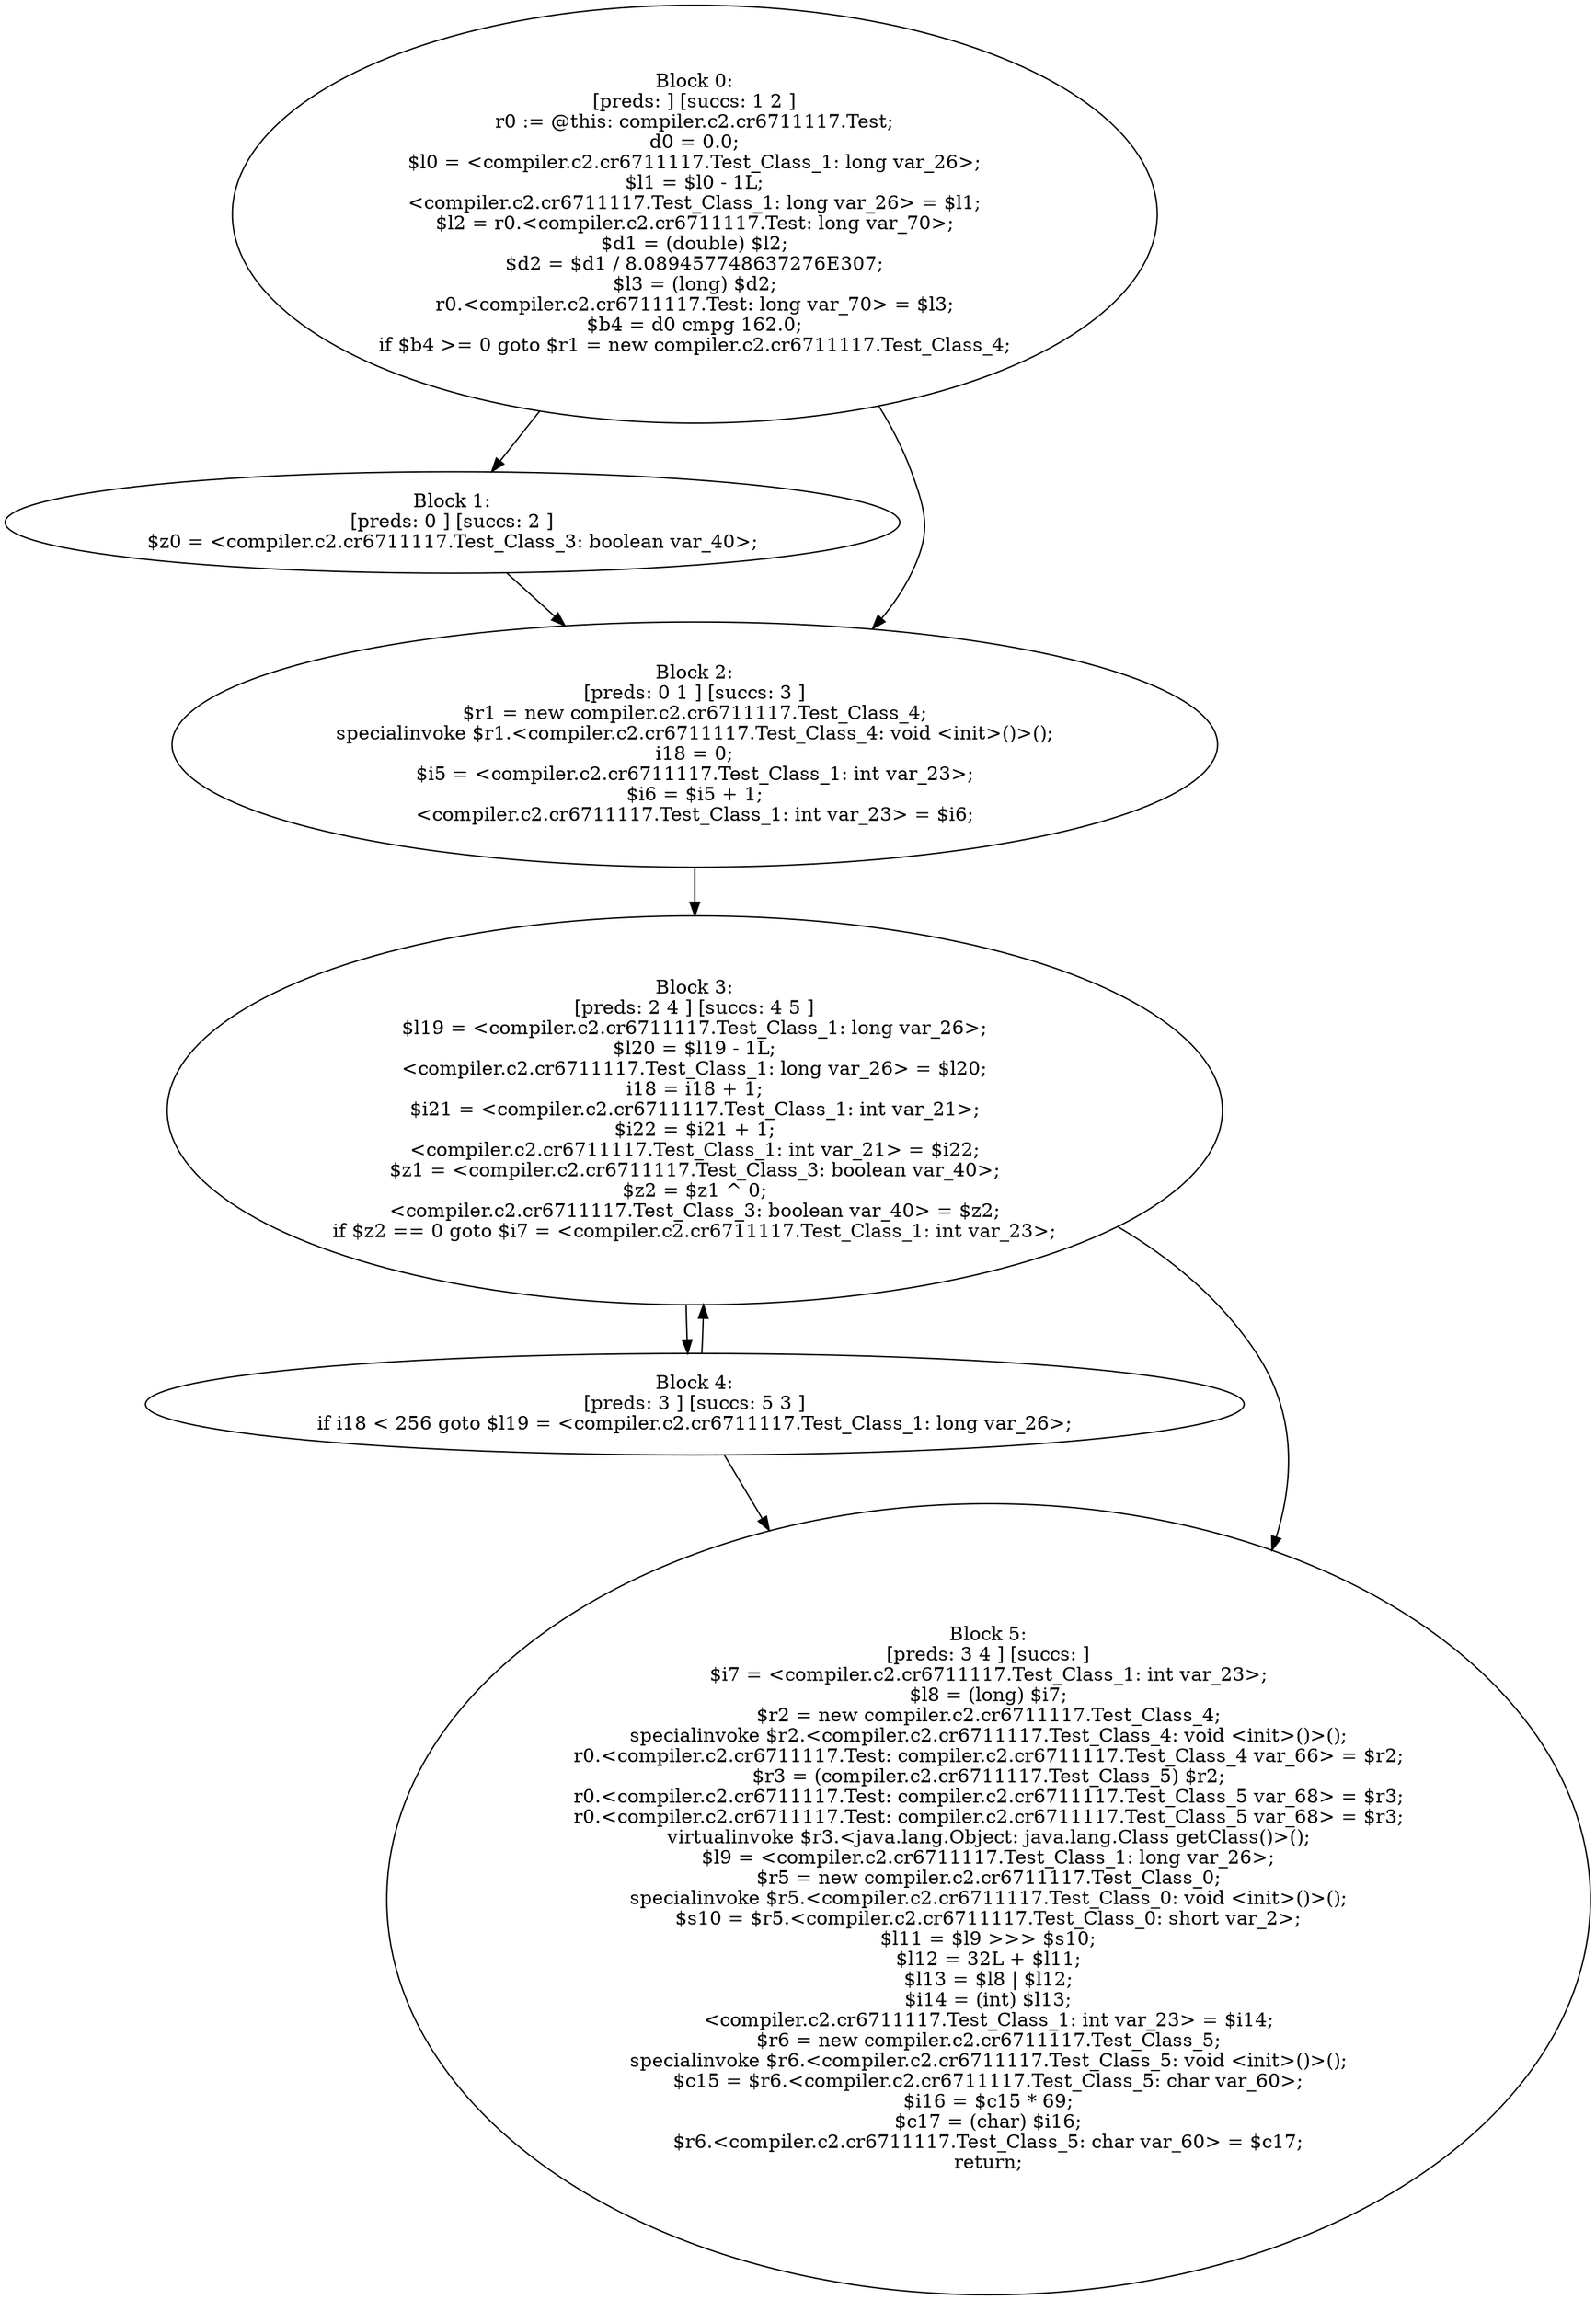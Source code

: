 digraph "unitGraph" {
    "Block 0:
[preds: ] [succs: 1 2 ]
r0 := @this: compiler.c2.cr6711117.Test;
d0 = 0.0;
$l0 = <compiler.c2.cr6711117.Test_Class_1: long var_26>;
$l1 = $l0 - 1L;
<compiler.c2.cr6711117.Test_Class_1: long var_26> = $l1;
$l2 = r0.<compiler.c2.cr6711117.Test: long var_70>;
$d1 = (double) $l2;
$d2 = $d1 / 8.089457748637276E307;
$l3 = (long) $d2;
r0.<compiler.c2.cr6711117.Test: long var_70> = $l3;
$b4 = d0 cmpg 162.0;
if $b4 >= 0 goto $r1 = new compiler.c2.cr6711117.Test_Class_4;
"
    "Block 1:
[preds: 0 ] [succs: 2 ]
$z0 = <compiler.c2.cr6711117.Test_Class_3: boolean var_40>;
"
    "Block 2:
[preds: 0 1 ] [succs: 3 ]
$r1 = new compiler.c2.cr6711117.Test_Class_4;
specialinvoke $r1.<compiler.c2.cr6711117.Test_Class_4: void <init>()>();
i18 = 0;
$i5 = <compiler.c2.cr6711117.Test_Class_1: int var_23>;
$i6 = $i5 + 1;
<compiler.c2.cr6711117.Test_Class_1: int var_23> = $i6;
"
    "Block 3:
[preds: 2 4 ] [succs: 4 5 ]
$l19 = <compiler.c2.cr6711117.Test_Class_1: long var_26>;
$l20 = $l19 - 1L;
<compiler.c2.cr6711117.Test_Class_1: long var_26> = $l20;
i18 = i18 + 1;
$i21 = <compiler.c2.cr6711117.Test_Class_1: int var_21>;
$i22 = $i21 + 1;
<compiler.c2.cr6711117.Test_Class_1: int var_21> = $i22;
$z1 = <compiler.c2.cr6711117.Test_Class_3: boolean var_40>;
$z2 = $z1 ^ 0;
<compiler.c2.cr6711117.Test_Class_3: boolean var_40> = $z2;
if $z2 == 0 goto $i7 = <compiler.c2.cr6711117.Test_Class_1: int var_23>;
"
    "Block 4:
[preds: 3 ] [succs: 5 3 ]
if i18 < 256 goto $l19 = <compiler.c2.cr6711117.Test_Class_1: long var_26>;
"
    "Block 5:
[preds: 3 4 ] [succs: ]
$i7 = <compiler.c2.cr6711117.Test_Class_1: int var_23>;
$l8 = (long) $i7;
$r2 = new compiler.c2.cr6711117.Test_Class_4;
specialinvoke $r2.<compiler.c2.cr6711117.Test_Class_4: void <init>()>();
r0.<compiler.c2.cr6711117.Test: compiler.c2.cr6711117.Test_Class_4 var_66> = $r2;
$r3 = (compiler.c2.cr6711117.Test_Class_5) $r2;
r0.<compiler.c2.cr6711117.Test: compiler.c2.cr6711117.Test_Class_5 var_68> = $r3;
r0.<compiler.c2.cr6711117.Test: compiler.c2.cr6711117.Test_Class_5 var_68> = $r3;
virtualinvoke $r3.<java.lang.Object: java.lang.Class getClass()>();
$l9 = <compiler.c2.cr6711117.Test_Class_1: long var_26>;
$r5 = new compiler.c2.cr6711117.Test_Class_0;
specialinvoke $r5.<compiler.c2.cr6711117.Test_Class_0: void <init>()>();
$s10 = $r5.<compiler.c2.cr6711117.Test_Class_0: short var_2>;
$l11 = $l9 >>> $s10;
$l12 = 32L + $l11;
$l13 = $l8 | $l12;
$i14 = (int) $l13;
<compiler.c2.cr6711117.Test_Class_1: int var_23> = $i14;
$r6 = new compiler.c2.cr6711117.Test_Class_5;
specialinvoke $r6.<compiler.c2.cr6711117.Test_Class_5: void <init>()>();
$c15 = $r6.<compiler.c2.cr6711117.Test_Class_5: char var_60>;
$i16 = $c15 * 69;
$c17 = (char) $i16;
$r6.<compiler.c2.cr6711117.Test_Class_5: char var_60> = $c17;
return;
"
    "Block 0:
[preds: ] [succs: 1 2 ]
r0 := @this: compiler.c2.cr6711117.Test;
d0 = 0.0;
$l0 = <compiler.c2.cr6711117.Test_Class_1: long var_26>;
$l1 = $l0 - 1L;
<compiler.c2.cr6711117.Test_Class_1: long var_26> = $l1;
$l2 = r0.<compiler.c2.cr6711117.Test: long var_70>;
$d1 = (double) $l2;
$d2 = $d1 / 8.089457748637276E307;
$l3 = (long) $d2;
r0.<compiler.c2.cr6711117.Test: long var_70> = $l3;
$b4 = d0 cmpg 162.0;
if $b4 >= 0 goto $r1 = new compiler.c2.cr6711117.Test_Class_4;
"->"Block 1:
[preds: 0 ] [succs: 2 ]
$z0 = <compiler.c2.cr6711117.Test_Class_3: boolean var_40>;
";
    "Block 0:
[preds: ] [succs: 1 2 ]
r0 := @this: compiler.c2.cr6711117.Test;
d0 = 0.0;
$l0 = <compiler.c2.cr6711117.Test_Class_1: long var_26>;
$l1 = $l0 - 1L;
<compiler.c2.cr6711117.Test_Class_1: long var_26> = $l1;
$l2 = r0.<compiler.c2.cr6711117.Test: long var_70>;
$d1 = (double) $l2;
$d2 = $d1 / 8.089457748637276E307;
$l3 = (long) $d2;
r0.<compiler.c2.cr6711117.Test: long var_70> = $l3;
$b4 = d0 cmpg 162.0;
if $b4 >= 0 goto $r1 = new compiler.c2.cr6711117.Test_Class_4;
"->"Block 2:
[preds: 0 1 ] [succs: 3 ]
$r1 = new compiler.c2.cr6711117.Test_Class_4;
specialinvoke $r1.<compiler.c2.cr6711117.Test_Class_4: void <init>()>();
i18 = 0;
$i5 = <compiler.c2.cr6711117.Test_Class_1: int var_23>;
$i6 = $i5 + 1;
<compiler.c2.cr6711117.Test_Class_1: int var_23> = $i6;
";
    "Block 1:
[preds: 0 ] [succs: 2 ]
$z0 = <compiler.c2.cr6711117.Test_Class_3: boolean var_40>;
"->"Block 2:
[preds: 0 1 ] [succs: 3 ]
$r1 = new compiler.c2.cr6711117.Test_Class_4;
specialinvoke $r1.<compiler.c2.cr6711117.Test_Class_4: void <init>()>();
i18 = 0;
$i5 = <compiler.c2.cr6711117.Test_Class_1: int var_23>;
$i6 = $i5 + 1;
<compiler.c2.cr6711117.Test_Class_1: int var_23> = $i6;
";
    "Block 2:
[preds: 0 1 ] [succs: 3 ]
$r1 = new compiler.c2.cr6711117.Test_Class_4;
specialinvoke $r1.<compiler.c2.cr6711117.Test_Class_4: void <init>()>();
i18 = 0;
$i5 = <compiler.c2.cr6711117.Test_Class_1: int var_23>;
$i6 = $i5 + 1;
<compiler.c2.cr6711117.Test_Class_1: int var_23> = $i6;
"->"Block 3:
[preds: 2 4 ] [succs: 4 5 ]
$l19 = <compiler.c2.cr6711117.Test_Class_1: long var_26>;
$l20 = $l19 - 1L;
<compiler.c2.cr6711117.Test_Class_1: long var_26> = $l20;
i18 = i18 + 1;
$i21 = <compiler.c2.cr6711117.Test_Class_1: int var_21>;
$i22 = $i21 + 1;
<compiler.c2.cr6711117.Test_Class_1: int var_21> = $i22;
$z1 = <compiler.c2.cr6711117.Test_Class_3: boolean var_40>;
$z2 = $z1 ^ 0;
<compiler.c2.cr6711117.Test_Class_3: boolean var_40> = $z2;
if $z2 == 0 goto $i7 = <compiler.c2.cr6711117.Test_Class_1: int var_23>;
";
    "Block 3:
[preds: 2 4 ] [succs: 4 5 ]
$l19 = <compiler.c2.cr6711117.Test_Class_1: long var_26>;
$l20 = $l19 - 1L;
<compiler.c2.cr6711117.Test_Class_1: long var_26> = $l20;
i18 = i18 + 1;
$i21 = <compiler.c2.cr6711117.Test_Class_1: int var_21>;
$i22 = $i21 + 1;
<compiler.c2.cr6711117.Test_Class_1: int var_21> = $i22;
$z1 = <compiler.c2.cr6711117.Test_Class_3: boolean var_40>;
$z2 = $z1 ^ 0;
<compiler.c2.cr6711117.Test_Class_3: boolean var_40> = $z2;
if $z2 == 0 goto $i7 = <compiler.c2.cr6711117.Test_Class_1: int var_23>;
"->"Block 4:
[preds: 3 ] [succs: 5 3 ]
if i18 < 256 goto $l19 = <compiler.c2.cr6711117.Test_Class_1: long var_26>;
";
    "Block 3:
[preds: 2 4 ] [succs: 4 5 ]
$l19 = <compiler.c2.cr6711117.Test_Class_1: long var_26>;
$l20 = $l19 - 1L;
<compiler.c2.cr6711117.Test_Class_1: long var_26> = $l20;
i18 = i18 + 1;
$i21 = <compiler.c2.cr6711117.Test_Class_1: int var_21>;
$i22 = $i21 + 1;
<compiler.c2.cr6711117.Test_Class_1: int var_21> = $i22;
$z1 = <compiler.c2.cr6711117.Test_Class_3: boolean var_40>;
$z2 = $z1 ^ 0;
<compiler.c2.cr6711117.Test_Class_3: boolean var_40> = $z2;
if $z2 == 0 goto $i7 = <compiler.c2.cr6711117.Test_Class_1: int var_23>;
"->"Block 5:
[preds: 3 4 ] [succs: ]
$i7 = <compiler.c2.cr6711117.Test_Class_1: int var_23>;
$l8 = (long) $i7;
$r2 = new compiler.c2.cr6711117.Test_Class_4;
specialinvoke $r2.<compiler.c2.cr6711117.Test_Class_4: void <init>()>();
r0.<compiler.c2.cr6711117.Test: compiler.c2.cr6711117.Test_Class_4 var_66> = $r2;
$r3 = (compiler.c2.cr6711117.Test_Class_5) $r2;
r0.<compiler.c2.cr6711117.Test: compiler.c2.cr6711117.Test_Class_5 var_68> = $r3;
r0.<compiler.c2.cr6711117.Test: compiler.c2.cr6711117.Test_Class_5 var_68> = $r3;
virtualinvoke $r3.<java.lang.Object: java.lang.Class getClass()>();
$l9 = <compiler.c2.cr6711117.Test_Class_1: long var_26>;
$r5 = new compiler.c2.cr6711117.Test_Class_0;
specialinvoke $r5.<compiler.c2.cr6711117.Test_Class_0: void <init>()>();
$s10 = $r5.<compiler.c2.cr6711117.Test_Class_0: short var_2>;
$l11 = $l9 >>> $s10;
$l12 = 32L + $l11;
$l13 = $l8 | $l12;
$i14 = (int) $l13;
<compiler.c2.cr6711117.Test_Class_1: int var_23> = $i14;
$r6 = new compiler.c2.cr6711117.Test_Class_5;
specialinvoke $r6.<compiler.c2.cr6711117.Test_Class_5: void <init>()>();
$c15 = $r6.<compiler.c2.cr6711117.Test_Class_5: char var_60>;
$i16 = $c15 * 69;
$c17 = (char) $i16;
$r6.<compiler.c2.cr6711117.Test_Class_5: char var_60> = $c17;
return;
";
    "Block 4:
[preds: 3 ] [succs: 5 3 ]
if i18 < 256 goto $l19 = <compiler.c2.cr6711117.Test_Class_1: long var_26>;
"->"Block 5:
[preds: 3 4 ] [succs: ]
$i7 = <compiler.c2.cr6711117.Test_Class_1: int var_23>;
$l8 = (long) $i7;
$r2 = new compiler.c2.cr6711117.Test_Class_4;
specialinvoke $r2.<compiler.c2.cr6711117.Test_Class_4: void <init>()>();
r0.<compiler.c2.cr6711117.Test: compiler.c2.cr6711117.Test_Class_4 var_66> = $r2;
$r3 = (compiler.c2.cr6711117.Test_Class_5) $r2;
r0.<compiler.c2.cr6711117.Test: compiler.c2.cr6711117.Test_Class_5 var_68> = $r3;
r0.<compiler.c2.cr6711117.Test: compiler.c2.cr6711117.Test_Class_5 var_68> = $r3;
virtualinvoke $r3.<java.lang.Object: java.lang.Class getClass()>();
$l9 = <compiler.c2.cr6711117.Test_Class_1: long var_26>;
$r5 = new compiler.c2.cr6711117.Test_Class_0;
specialinvoke $r5.<compiler.c2.cr6711117.Test_Class_0: void <init>()>();
$s10 = $r5.<compiler.c2.cr6711117.Test_Class_0: short var_2>;
$l11 = $l9 >>> $s10;
$l12 = 32L + $l11;
$l13 = $l8 | $l12;
$i14 = (int) $l13;
<compiler.c2.cr6711117.Test_Class_1: int var_23> = $i14;
$r6 = new compiler.c2.cr6711117.Test_Class_5;
specialinvoke $r6.<compiler.c2.cr6711117.Test_Class_5: void <init>()>();
$c15 = $r6.<compiler.c2.cr6711117.Test_Class_5: char var_60>;
$i16 = $c15 * 69;
$c17 = (char) $i16;
$r6.<compiler.c2.cr6711117.Test_Class_5: char var_60> = $c17;
return;
";
    "Block 4:
[preds: 3 ] [succs: 5 3 ]
if i18 < 256 goto $l19 = <compiler.c2.cr6711117.Test_Class_1: long var_26>;
"->"Block 3:
[preds: 2 4 ] [succs: 4 5 ]
$l19 = <compiler.c2.cr6711117.Test_Class_1: long var_26>;
$l20 = $l19 - 1L;
<compiler.c2.cr6711117.Test_Class_1: long var_26> = $l20;
i18 = i18 + 1;
$i21 = <compiler.c2.cr6711117.Test_Class_1: int var_21>;
$i22 = $i21 + 1;
<compiler.c2.cr6711117.Test_Class_1: int var_21> = $i22;
$z1 = <compiler.c2.cr6711117.Test_Class_3: boolean var_40>;
$z2 = $z1 ^ 0;
<compiler.c2.cr6711117.Test_Class_3: boolean var_40> = $z2;
if $z2 == 0 goto $i7 = <compiler.c2.cr6711117.Test_Class_1: int var_23>;
";
}

